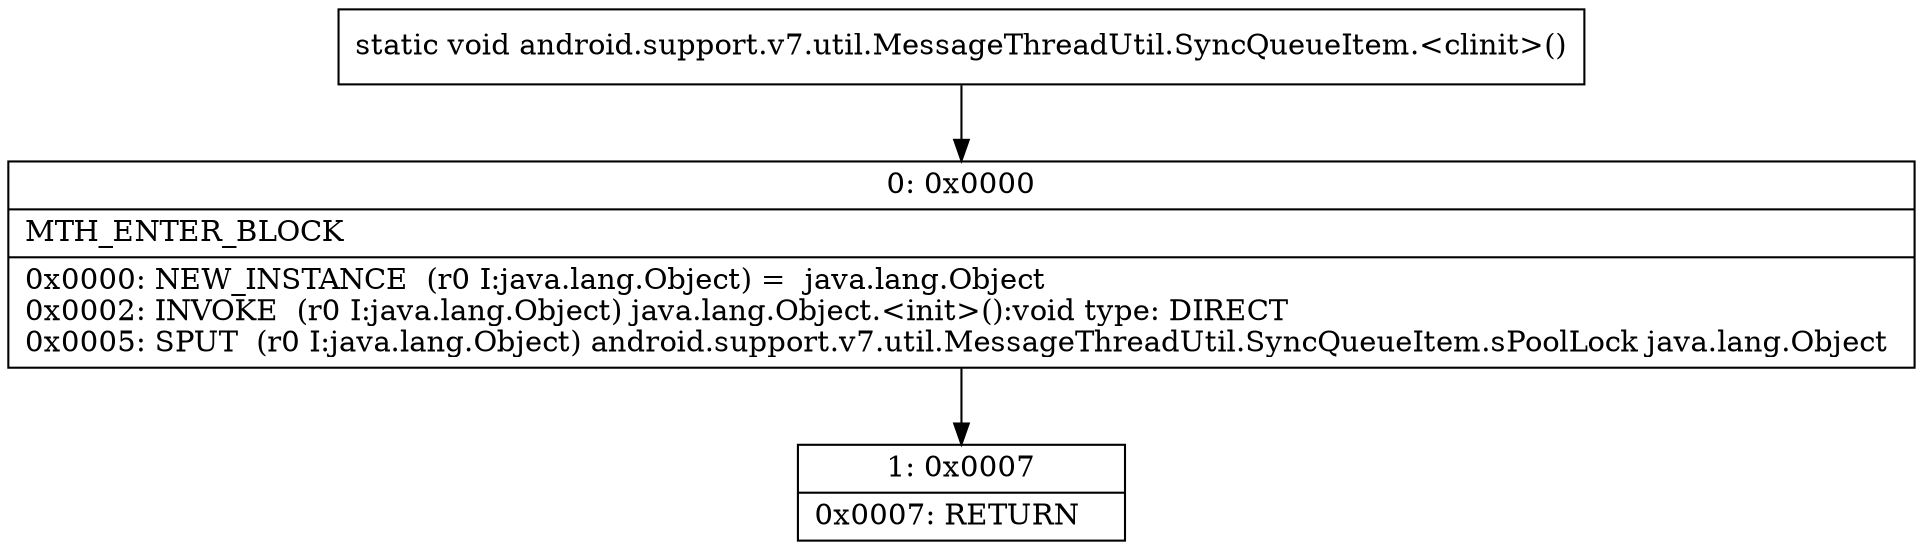 digraph "CFG forandroid.support.v7.util.MessageThreadUtil.SyncQueueItem.\<clinit\>()V" {
Node_0 [shape=record,label="{0\:\ 0x0000|MTH_ENTER_BLOCK\l|0x0000: NEW_INSTANCE  (r0 I:java.lang.Object) =  java.lang.Object \l0x0002: INVOKE  (r0 I:java.lang.Object) java.lang.Object.\<init\>():void type: DIRECT \l0x0005: SPUT  (r0 I:java.lang.Object) android.support.v7.util.MessageThreadUtil.SyncQueueItem.sPoolLock java.lang.Object \l}"];
Node_1 [shape=record,label="{1\:\ 0x0007|0x0007: RETURN   \l}"];
MethodNode[shape=record,label="{static void android.support.v7.util.MessageThreadUtil.SyncQueueItem.\<clinit\>() }"];
MethodNode -> Node_0;
Node_0 -> Node_1;
}

